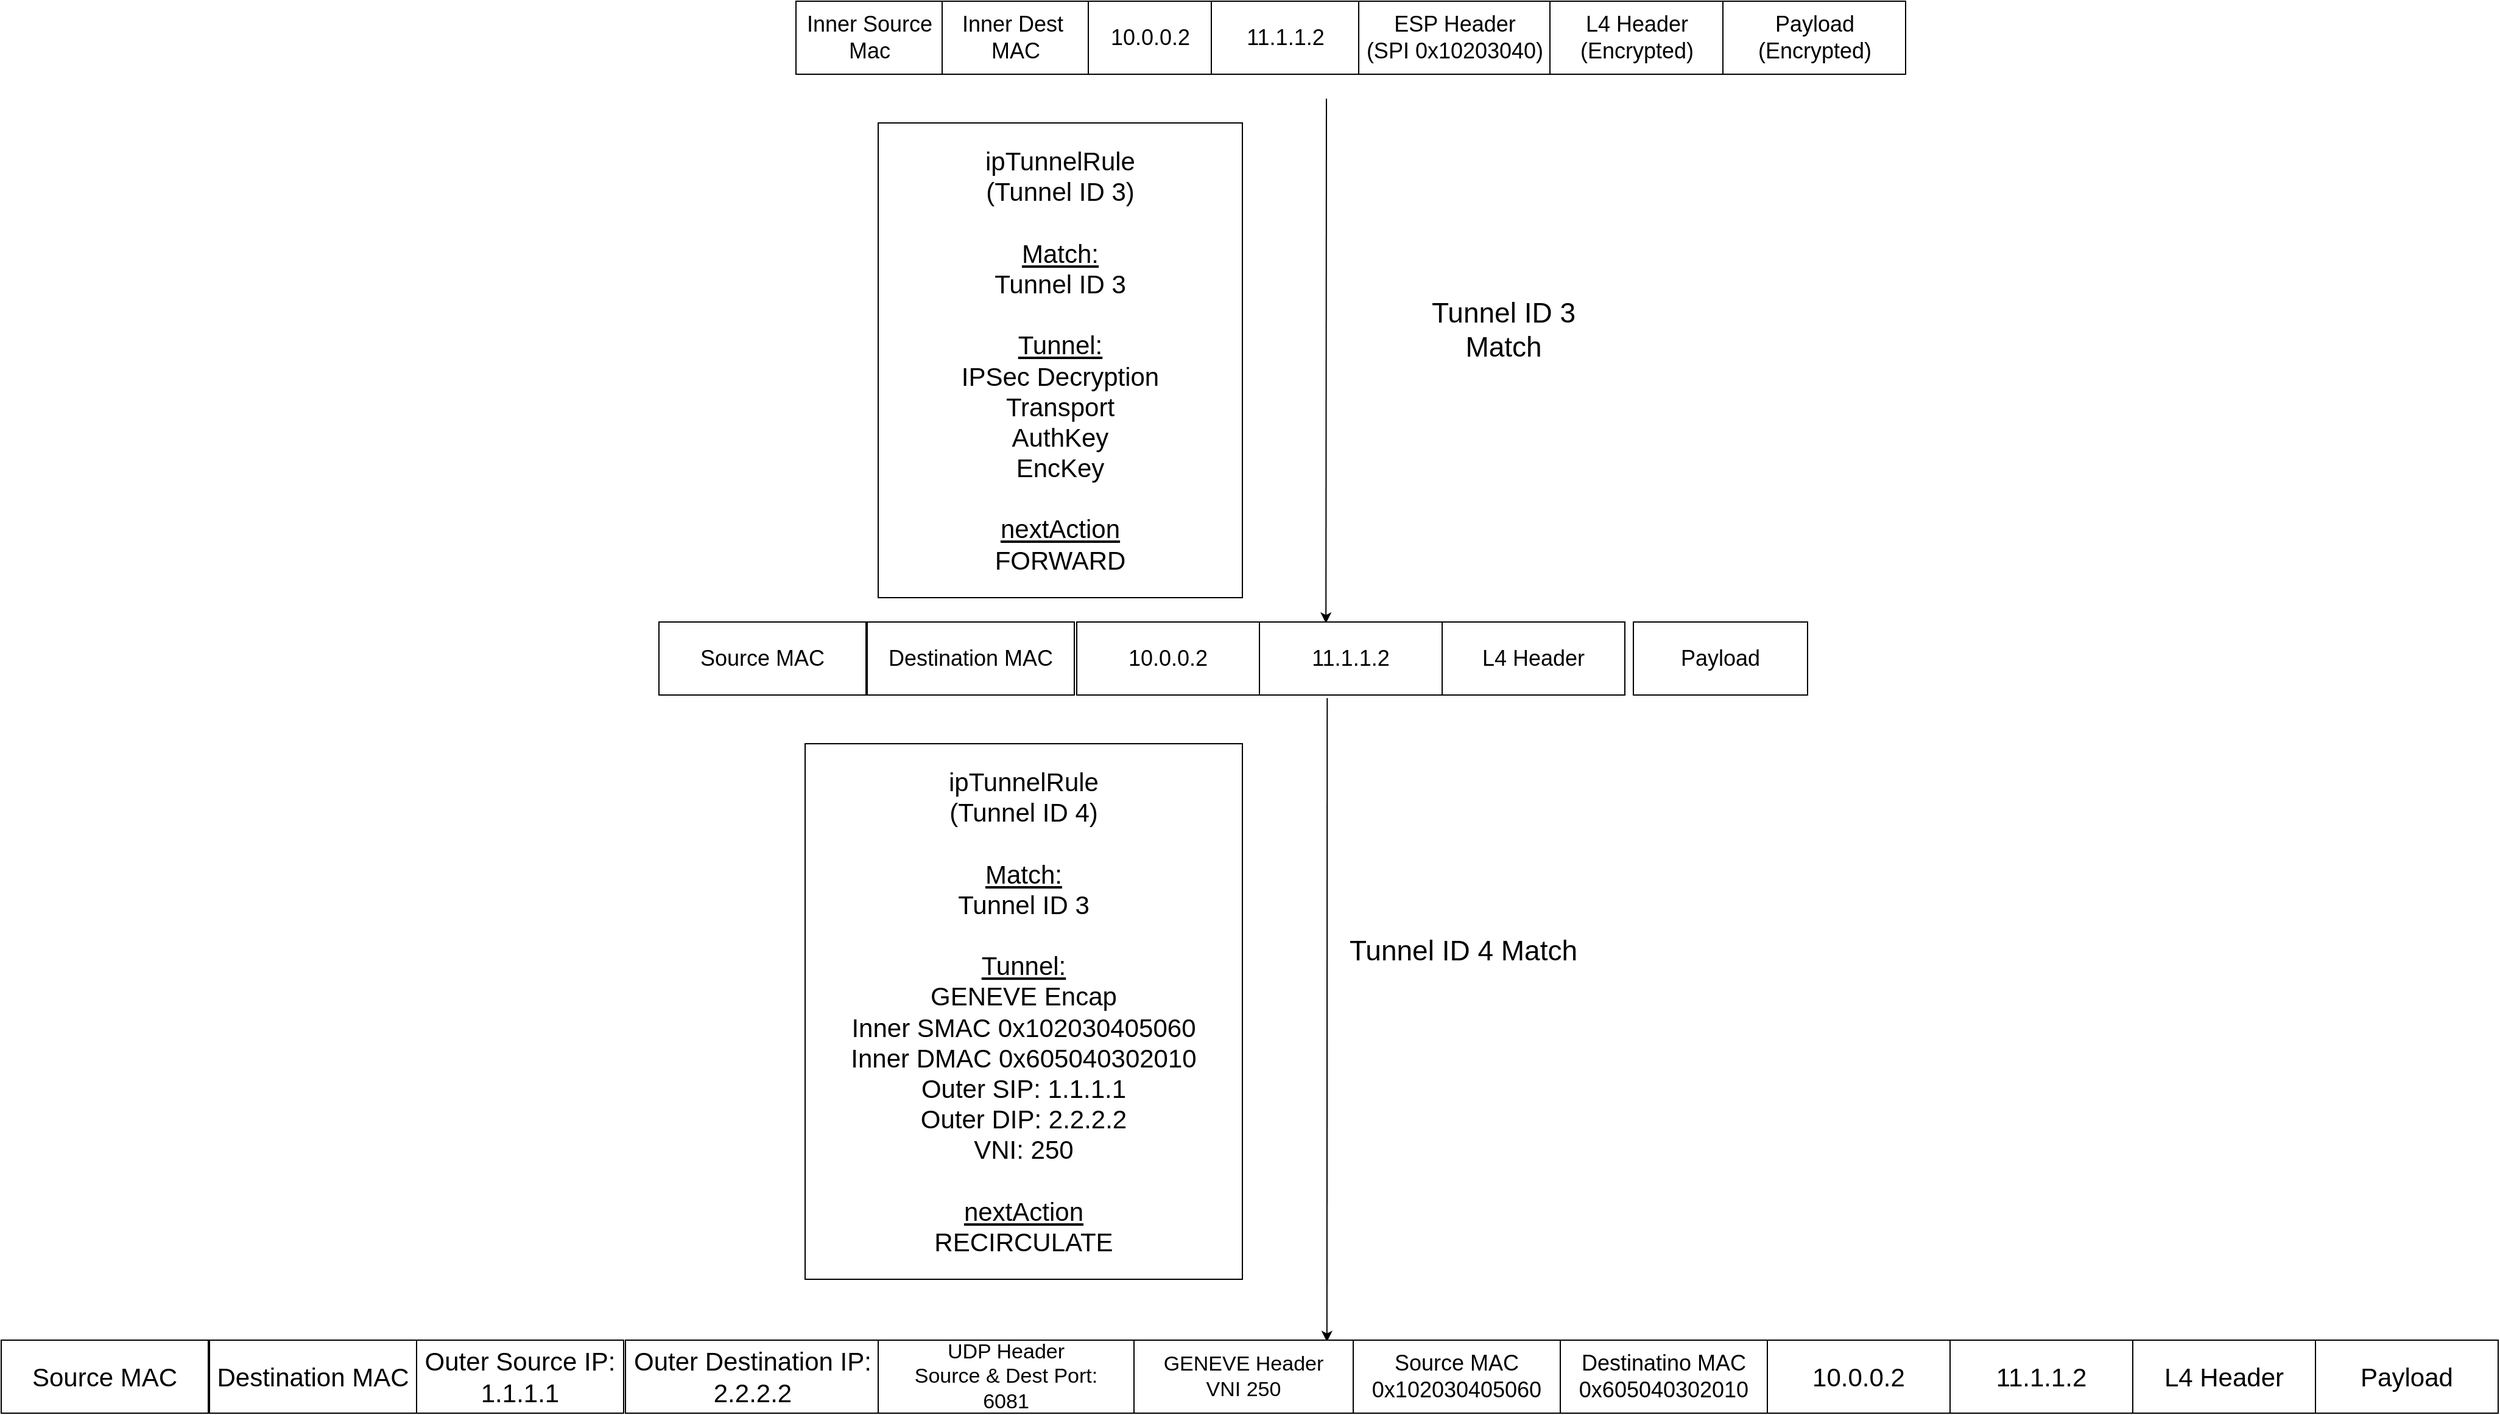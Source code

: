 <mxfile>
    <diagram id="V7hC7Ia_DJyM14xFZ34Q" name="Page-1">
        <mxGraphModel dx="2873" dy="1611" grid="1" gridSize="10" guides="1" tooltips="1" connect="1" arrows="1" fold="1" page="1" pageScale="1" pageWidth="850" pageHeight="1100" math="0" shadow="0">
            <root>
                <mxCell id="0"/>
                <mxCell id="1" parent="0"/>
                <mxCell id="2" value="10.0.0.2" style="rounded=0;whiteSpace=wrap;html=1;fontSize=21;" parent="1" vertex="1">
                    <mxGeometry x="1040" y="1230" width="150" height="60" as="geometry"/>
                </mxCell>
                <mxCell id="4" value="Source MAC" style="rounded=0;whiteSpace=wrap;html=1;fontSize=21;" parent="1" vertex="1">
                    <mxGeometry x="-410" y="1230" width="170" height="60" as="geometry"/>
                </mxCell>
                <mxCell id="5" value="Destination MAC" style="rounded=0;whiteSpace=wrap;html=1;fontSize=21;" parent="1" vertex="1">
                    <mxGeometry x="-239" y="1230" width="170" height="60" as="geometry"/>
                </mxCell>
                <mxCell id="6" value="11.1.1.2" style="rounded=0;whiteSpace=wrap;html=1;fontSize=21;" parent="1" vertex="1">
                    <mxGeometry x="1190" y="1230" width="150" height="60" as="geometry"/>
                </mxCell>
                <mxCell id="15" value="L4 Header" style="rounded=0;whiteSpace=wrap;html=1;fontSize=21;" parent="1" vertex="1">
                    <mxGeometry x="1340" y="1230" width="150" height="60" as="geometry"/>
                </mxCell>
                <mxCell id="16" value="" style="endArrow=none;html=1;fontSize=26;entryX=0.371;entryY=1.042;entryDx=0;entryDy=0;entryPerimeter=0;endFill=0;startArrow=classic;startFill=1;exitX=0.88;exitY=0.023;exitDx=0;exitDy=0;exitPerimeter=0;" parent="1" source="61" target="20" edge="1">
                    <mxGeometry width="50" height="50" relative="1" as="geometry">
                        <mxPoint x="679" y="1200" as="sourcePoint"/>
                        <mxPoint x="430" y="750" as="targetPoint"/>
                    </mxGeometry>
                </mxCell>
                <mxCell id="17" value="10.0.0.2" style="rounded=0;whiteSpace=wrap;html=1;fontSize=18;" parent="1" vertex="1">
                    <mxGeometry x="473" y="640" width="150" height="60" as="geometry"/>
                </mxCell>
                <mxCell id="18" value="Source MAC" style="rounded=0;whiteSpace=wrap;html=1;fontSize=18;" parent="1" vertex="1">
                    <mxGeometry x="130" y="640" width="170" height="60" as="geometry"/>
                </mxCell>
                <mxCell id="19" value="Destination MAC" style="rounded=0;whiteSpace=wrap;html=1;fontSize=18;" parent="1" vertex="1">
                    <mxGeometry x="301" y="640" width="170" height="60" as="geometry"/>
                </mxCell>
                <mxCell id="53" style="edgeStyle=none;html=1;exitX=0.364;exitY=0.019;exitDx=0;exitDy=0;exitPerimeter=0;endArrow=none;endFill=0;startArrow=classic;startFill=1;" parent="1" source="20" edge="1">
                    <mxGeometry relative="1" as="geometry">
                        <mxPoint x="678" y="210" as="targetPoint"/>
                    </mxGeometry>
                </mxCell>
                <mxCell id="20" value="11.1.1.2" style="rounded=0;whiteSpace=wrap;html=1;fontSize=18;" parent="1" vertex="1">
                    <mxGeometry x="623" y="640" width="150" height="60" as="geometry"/>
                </mxCell>
                <mxCell id="23" value="Payload" style="rounded=0;whiteSpace=wrap;html=1;fontSize=21;" parent="1" vertex="1">
                    <mxGeometry x="1490" y="1230" width="150" height="60" as="geometry"/>
                </mxCell>
                <mxCell id="29" value="L4 Header" style="rounded=0;whiteSpace=wrap;html=1;fontSize=18;" parent="1" vertex="1">
                    <mxGeometry x="773" y="640" width="150" height="60" as="geometry"/>
                </mxCell>
                <mxCell id="30" value="Payload" style="rounded=0;whiteSpace=wrap;html=1;fontSize=18;" parent="1" vertex="1">
                    <mxGeometry x="930" y="640" width="143" height="60" as="geometry"/>
                </mxCell>
                <mxCell id="36" value="10.0.0.2" style="rounded=0;whiteSpace=wrap;html=1;fontSize=18;" parent="1" vertex="1">
                    <mxGeometry x="482.5" y="130" width="101" height="60" as="geometry"/>
                </mxCell>
                <mxCell id="39" value="11.1.1.2" style="rounded=0;whiteSpace=wrap;html=1;fontSize=18;" parent="1" vertex="1">
                    <mxGeometry x="583.5" y="130" width="121" height="60" as="geometry"/>
                </mxCell>
                <mxCell id="40" value="ESP Header&lt;br style=&quot;font-size: 18px;&quot;&gt;(SPI 0x10203040)" style="rounded=0;whiteSpace=wrap;html=1;fontSize=18;" parent="1" vertex="1">
                    <mxGeometry x="704.5" y="130" width="157" height="60" as="geometry"/>
                </mxCell>
                <mxCell id="41" value="L4 Header&lt;br style=&quot;font-size: 18px;&quot;&gt;(Encrypted)" style="rounded=0;whiteSpace=wrap;html=1;fontSize=18;" parent="1" vertex="1">
                    <mxGeometry x="861.5" y="130" width="142" height="60" as="geometry"/>
                </mxCell>
                <mxCell id="42" value="Payload&lt;br style=&quot;font-size: 18px;&quot;&gt;(Encrypted)" style="rounded=0;whiteSpace=wrap;html=1;fontSize=18;" parent="1" vertex="1">
                    <mxGeometry x="1003.5" y="130" width="150" height="60" as="geometry"/>
                </mxCell>
                <mxCell id="47" value="&lt;font style=&quot;font-size: 21px&quot;&gt;ipTunnelRule&lt;br&gt;(Tunnel ID 3)&lt;br&gt;&lt;br&gt;&lt;u&gt;Match:&lt;br&gt;&lt;/u&gt;Tunnel ID 3&lt;br&gt;&lt;br&gt;&lt;u&gt;Tunnel:&lt;/u&gt;&lt;br&gt;IPSec Decryption&lt;br&gt;Transport&lt;br&gt;AuthKey&lt;br&gt;EncKey&lt;br&gt;&lt;br&gt;&lt;u&gt;nextAction&lt;br&gt;&lt;/u&gt;FORWARD&lt;br&gt;&lt;/font&gt;" style="whiteSpace=wrap;html=1;" parent="1" vertex="1">
                    <mxGeometry x="310" y="230" width="299" height="390" as="geometry"/>
                </mxCell>
                <mxCell id="49" value="Inner Source&lt;br style=&quot;font-size: 18px;&quot;&gt;Mac" style="rounded=0;whiteSpace=wrap;html=1;fontSize=18;" parent="1" vertex="1">
                    <mxGeometry x="242.5" y="130" width="120" height="60" as="geometry"/>
                </mxCell>
                <mxCell id="50" value="Inner Dest&amp;nbsp;&lt;br style=&quot;font-size: 18px;&quot;&gt;MAC" style="rounded=0;whiteSpace=wrap;html=1;fontSize=18;" parent="1" vertex="1">
                    <mxGeometry x="362.5" y="130" width="120" height="60" as="geometry"/>
                </mxCell>
                <mxCell id="54" value="&lt;font style=&quot;font-size: 23px&quot;&gt;Tunnel ID 3 &lt;br&gt;Match&lt;/font&gt;" style="text;html=1;align=center;verticalAlign=middle;resizable=0;points=[];autosize=1;strokeColor=none;fillColor=none;" parent="1" vertex="1">
                    <mxGeometry x="758" y="380" width="130" height="40" as="geometry"/>
                </mxCell>
                <mxCell id="55" value="&lt;font style=&quot;font-size: 21px&quot;&gt;ipTunnelRule&lt;br&gt;(Tunnel ID 4)&lt;br&gt;&lt;br&gt;&lt;u&gt;Match:&lt;br&gt;&lt;/u&gt;Tunnel ID 3&lt;br&gt;&lt;br&gt;&lt;u&gt;Tunnel:&lt;/u&gt;&lt;br&gt;GENEVE Encap&lt;br&gt;Inner SMAC 0x102030405060&lt;br&gt;Inner DMAC 0x605040302010&lt;br&gt;Outer SIP: 1.1.1.1&lt;br&gt;Outer DIP: 2.2.2.2&lt;br&gt;VNI: 250&lt;br&gt;&lt;br&gt;&lt;u&gt;nextAction&lt;br&gt;&lt;/u&gt;RECIRCULATE&lt;br&gt;&lt;/font&gt;" style="whiteSpace=wrap;html=1;" parent="1" vertex="1">
                    <mxGeometry x="250" y="740" width="359" height="440" as="geometry"/>
                </mxCell>
                <mxCell id="56" value="&lt;font style=&quot;font-size: 23px&quot;&gt;Tunnel ID 4 Match&lt;/font&gt;" style="text;html=1;align=center;verticalAlign=middle;resizable=0;points=[];autosize=1;strokeColor=none;fillColor=none;strokeWidth=5;" parent="1" vertex="1">
                    <mxGeometry x="690" y="900" width="200" height="20" as="geometry"/>
                </mxCell>
                <mxCell id="57" value="Outer Source IP:&lt;br&gt;1.1.1.1" style="rounded=0;whiteSpace=wrap;html=1;fontSize=21;" vertex="1" parent="1">
                    <mxGeometry x="-69" y="1230" width="170" height="60" as="geometry"/>
                </mxCell>
                <mxCell id="58" value="Outer Destination IP:&lt;br&gt;2.2.2.2" style="rounded=0;whiteSpace=wrap;html=1;fontSize=21;" vertex="1" parent="1">
                    <mxGeometry x="102.5" y="1230" width="207.5" height="60" as="geometry"/>
                </mxCell>
                <mxCell id="59" value="UDP Header&lt;br style=&quot;font-size: 17px;&quot;&gt;Source &amp;amp; Dest Port:&lt;br style=&quot;font-size: 17px;&quot;&gt;6081" style="rounded=0;whiteSpace=wrap;html=1;fontSize=17;" vertex="1" parent="1">
                    <mxGeometry x="310" y="1230" width="210" height="60" as="geometry"/>
                </mxCell>
                <mxCell id="60" value="Source MAC&lt;br&gt;0x102030405060" style="rounded=0;whiteSpace=wrap;html=1;fontSize=18;" vertex="1" parent="1">
                    <mxGeometry x="700" y="1230" width="170" height="60" as="geometry"/>
                </mxCell>
                <mxCell id="61" value="GENEVE Header&lt;br&gt;VNI 250" style="rounded=0;whiteSpace=wrap;html=1;fontSize=17;" vertex="1" parent="1">
                    <mxGeometry x="520" y="1230" width="180" height="60" as="geometry"/>
                </mxCell>
                <mxCell id="62" value="Destinatino MAC&lt;br&gt;0x605040302010" style="rounded=0;whiteSpace=wrap;html=1;fontSize=18;" vertex="1" parent="1">
                    <mxGeometry x="870" y="1230" width="170" height="60" as="geometry"/>
                </mxCell>
            </root>
        </mxGraphModel>
    </diagram>
</mxfile>